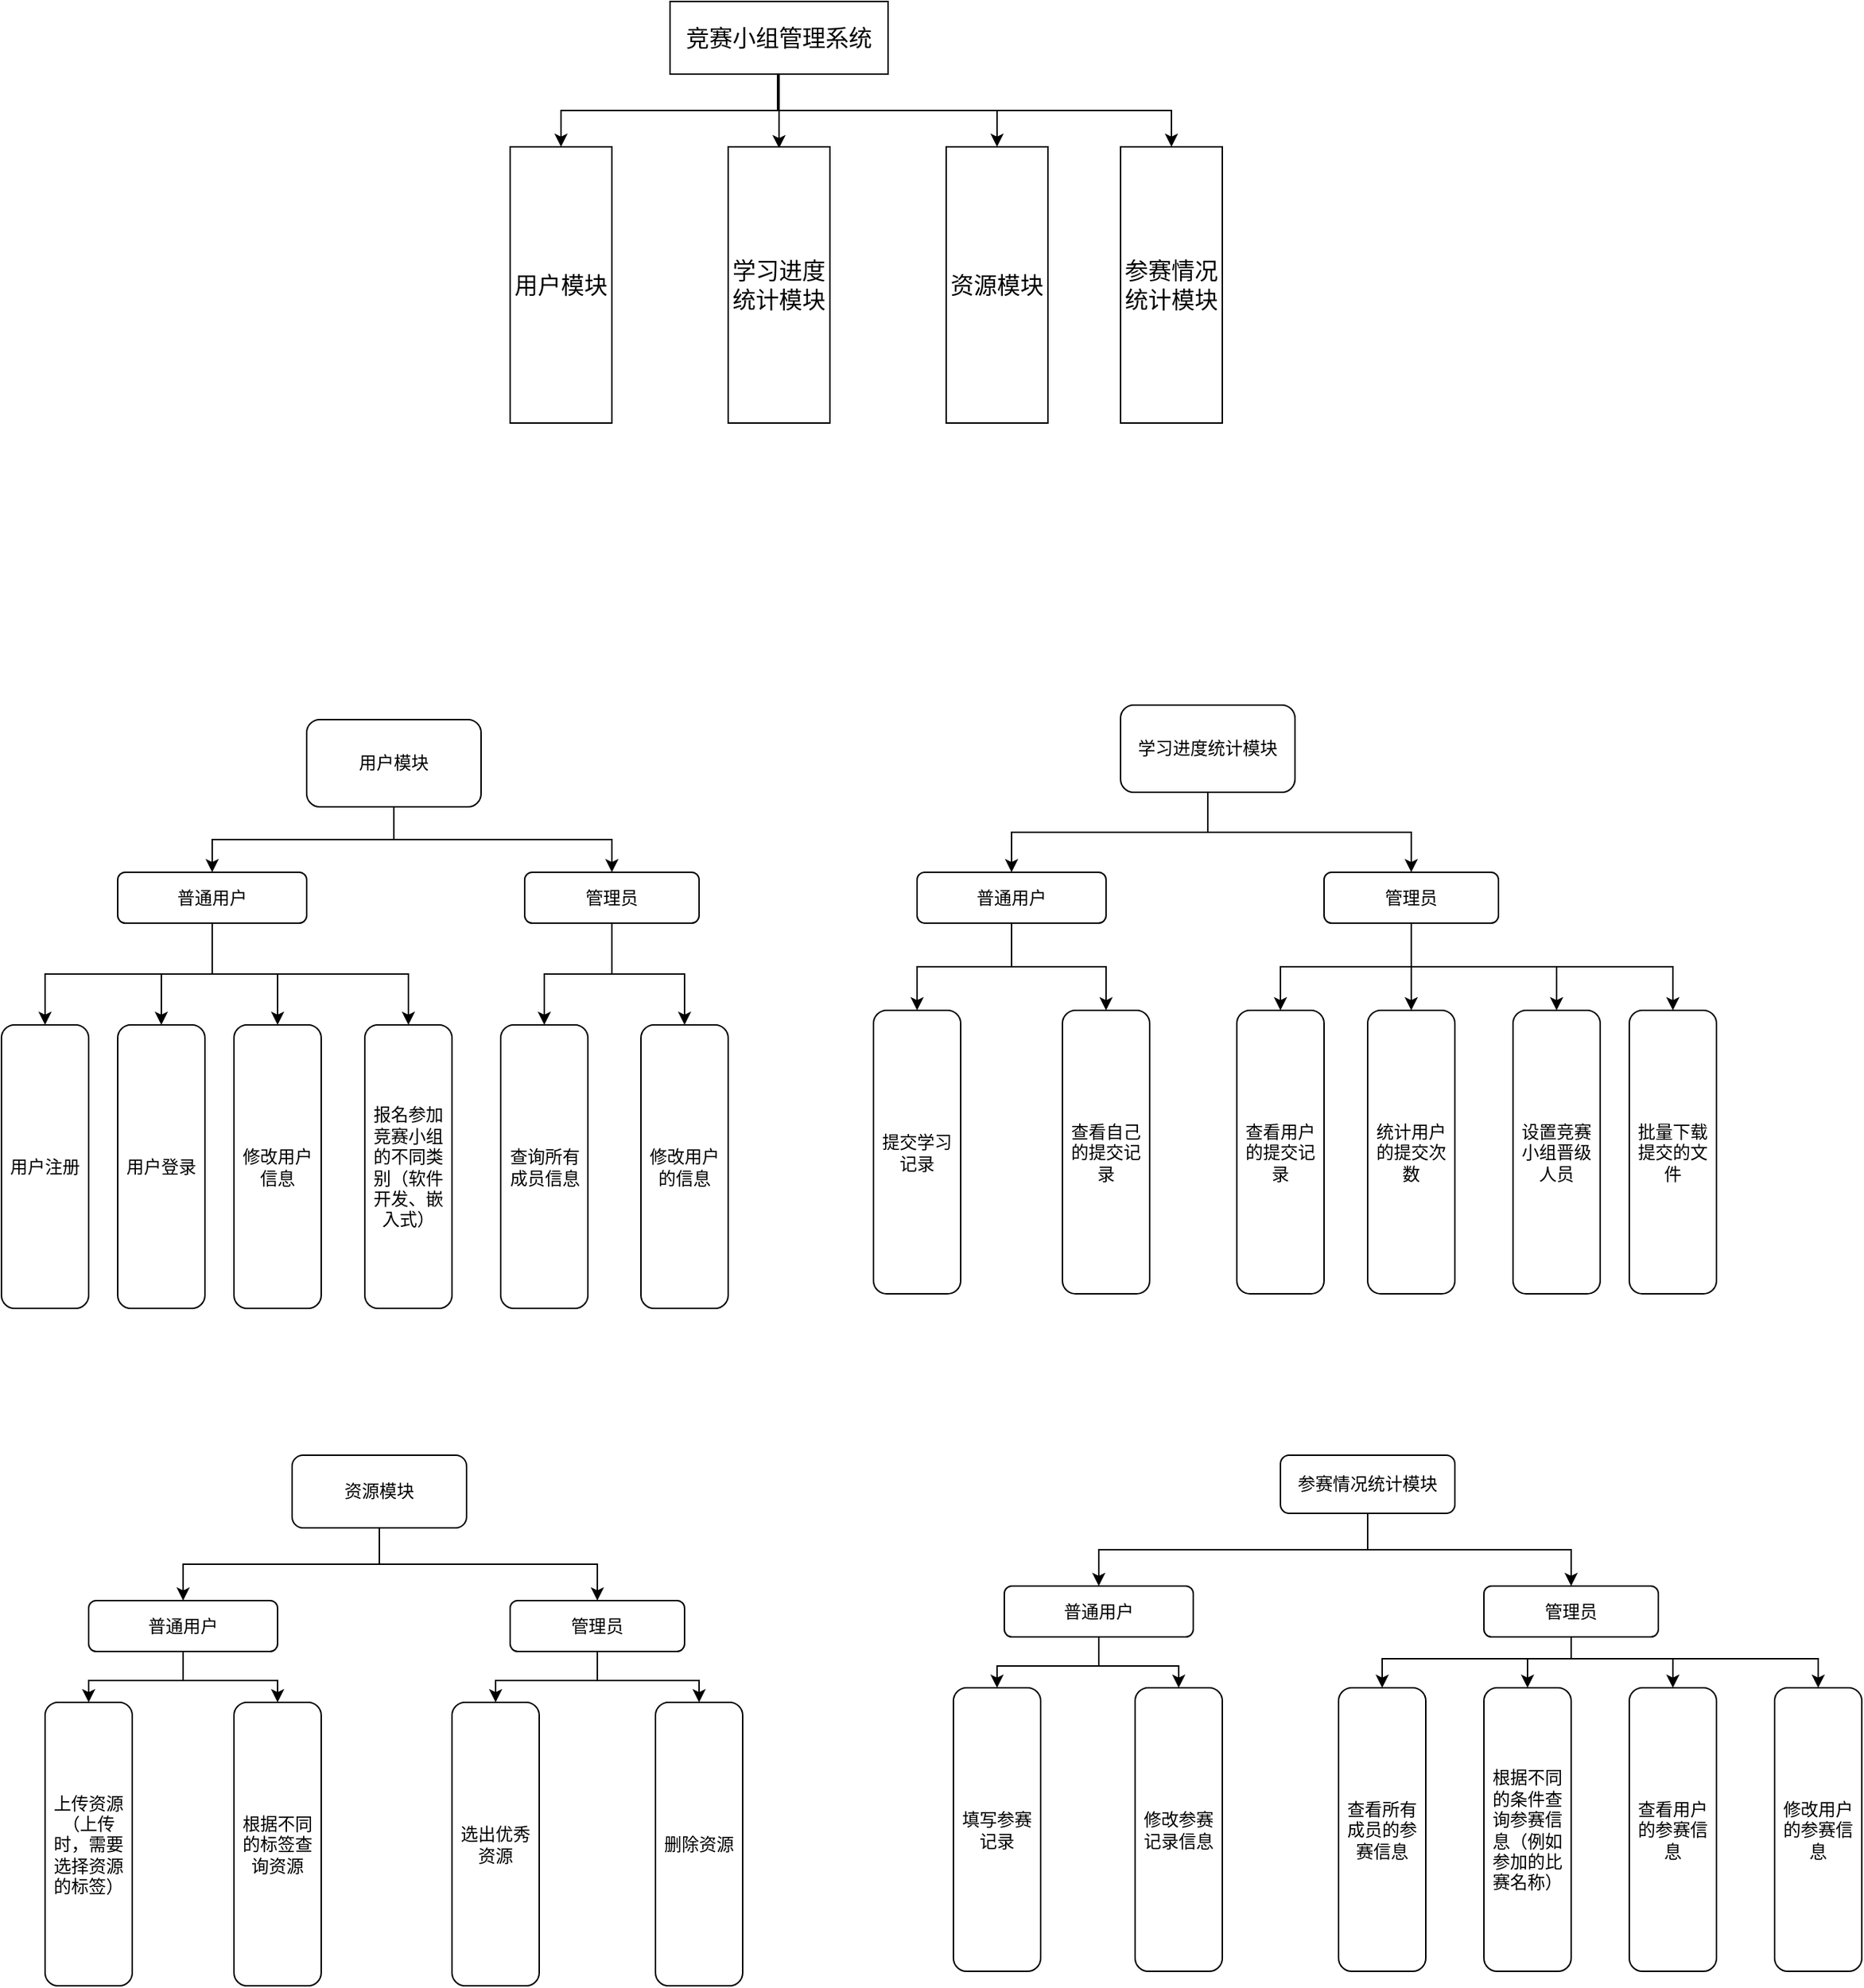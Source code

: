 <mxfile version="21.1.5" type="github">
  <diagram name="第 1 页" id="9OnakmlHcYKit9j99j7f">
    <mxGraphModel dx="787" dy="455" grid="1" gridSize="10" guides="1" tooltips="1" connect="1" arrows="1" fold="1" page="1" pageScale="1" pageWidth="827" pageHeight="1169" math="0" shadow="0">
      <root>
        <mxCell id="0" />
        <mxCell id="1" parent="0" />
        <mxCell id="pbWnh9Zu2TdGxRiYwKqQ-10" style="edgeStyle=orthogonalEdgeStyle;rounded=0;orthogonalLoop=1;jettySize=auto;html=1;exitX=0.5;exitY=1;exitDx=0;exitDy=0;" edge="1" parent="1" source="pbWnh9Zu2TdGxRiYwKqQ-1" target="pbWnh9Zu2TdGxRiYwKqQ-4">
          <mxGeometry relative="1" as="geometry" />
        </mxCell>
        <mxCell id="pbWnh9Zu2TdGxRiYwKqQ-11" style="edgeStyle=orthogonalEdgeStyle;rounded=0;orthogonalLoop=1;jettySize=auto;html=1;exitX=0.5;exitY=1;exitDx=0;exitDy=0;entryX=0.657;entryY=0.005;entryDx=0;entryDy=0;entryPerimeter=0;" edge="1" parent="1">
          <mxGeometry relative="1" as="geometry">
            <mxPoint x="584" y="150" as="sourcePoint" />
            <mxPoint x="584.99" y="200.95" as="targetPoint" />
            <Array as="points">
              <mxPoint x="584" y="175" />
              <mxPoint x="585" y="175" />
            </Array>
          </mxGeometry>
        </mxCell>
        <mxCell id="pbWnh9Zu2TdGxRiYwKqQ-12" style="edgeStyle=orthogonalEdgeStyle;rounded=0;orthogonalLoop=1;jettySize=auto;html=1;exitX=0.5;exitY=1;exitDx=0;exitDy=0;entryX=0.5;entryY=0;entryDx=0;entryDy=0;" edge="1" parent="1" source="pbWnh9Zu2TdGxRiYwKqQ-1" target="pbWnh9Zu2TdGxRiYwKqQ-6">
          <mxGeometry relative="1" as="geometry" />
        </mxCell>
        <mxCell id="pbWnh9Zu2TdGxRiYwKqQ-69" style="edgeStyle=orthogonalEdgeStyle;rounded=0;orthogonalLoop=1;jettySize=auto;html=1;exitX=0.5;exitY=1;exitDx=0;exitDy=0;" edge="1" parent="1" source="pbWnh9Zu2TdGxRiYwKqQ-1" target="pbWnh9Zu2TdGxRiYwKqQ-68">
          <mxGeometry relative="1" as="geometry" />
        </mxCell>
        <mxCell id="pbWnh9Zu2TdGxRiYwKqQ-1" value="竞赛小组管理系统" style="rounded=0;whiteSpace=wrap;html=1;fontSize=16;" vertex="1" parent="1">
          <mxGeometry x="510" y="100" width="150" height="50" as="geometry" />
        </mxCell>
        <mxCell id="pbWnh9Zu2TdGxRiYwKqQ-4" value="用户模块" style="rounded=0;whiteSpace=wrap;html=1;fontSize=16;" vertex="1" parent="1">
          <mxGeometry x="400" y="200" width="70" height="190" as="geometry" />
        </mxCell>
        <mxCell id="pbWnh9Zu2TdGxRiYwKqQ-5" value="学习进度统计模块" style="rounded=0;whiteSpace=wrap;html=1;fontSize=16;" vertex="1" parent="1">
          <mxGeometry x="550" y="200" width="70" height="190" as="geometry" />
        </mxCell>
        <mxCell id="pbWnh9Zu2TdGxRiYwKqQ-6" value="资源模块" style="rounded=0;whiteSpace=wrap;html=1;fontSize=16;" vertex="1" parent="1">
          <mxGeometry x="700" y="200" width="70" height="190" as="geometry" />
        </mxCell>
        <mxCell id="pbWnh9Zu2TdGxRiYwKqQ-29" style="edgeStyle=orthogonalEdgeStyle;rounded=0;orthogonalLoop=1;jettySize=auto;html=1;exitX=0.5;exitY=1;exitDx=0;exitDy=0;entryX=0.5;entryY=0;entryDx=0;entryDy=0;" edge="1" parent="1" source="pbWnh9Zu2TdGxRiYwKqQ-13" target="pbWnh9Zu2TdGxRiYwKqQ-26">
          <mxGeometry relative="1" as="geometry" />
        </mxCell>
        <mxCell id="pbWnh9Zu2TdGxRiYwKqQ-30" style="edgeStyle=orthogonalEdgeStyle;rounded=0;orthogonalLoop=1;jettySize=auto;html=1;exitX=0.5;exitY=1;exitDx=0;exitDy=0;" edge="1" parent="1" source="pbWnh9Zu2TdGxRiYwKqQ-13" target="pbWnh9Zu2TdGxRiYwKqQ-28">
          <mxGeometry relative="1" as="geometry" />
        </mxCell>
        <mxCell id="pbWnh9Zu2TdGxRiYwKqQ-13" value="用户模块" style="rounded=1;whiteSpace=wrap;html=1;" vertex="1" parent="1">
          <mxGeometry x="260" y="594" width="120" height="60" as="geometry" />
        </mxCell>
        <mxCell id="pbWnh9Zu2TdGxRiYwKqQ-18" value="查询所有成员信息" style="rounded=1;whiteSpace=wrap;html=1;" vertex="1" parent="1">
          <mxGeometry x="393.5" y="804" width="60" height="195" as="geometry" />
        </mxCell>
        <mxCell id="pbWnh9Zu2TdGxRiYwKqQ-19" value="修改用户的信息" style="rounded=1;whiteSpace=wrap;html=1;" vertex="1" parent="1">
          <mxGeometry x="490" y="804" width="60" height="195" as="geometry" />
        </mxCell>
        <mxCell id="pbWnh9Zu2TdGxRiYwKqQ-20" value="用户注册" style="rounded=1;whiteSpace=wrap;html=1;" vertex="1" parent="1">
          <mxGeometry x="50" y="804" width="60" height="195" as="geometry" />
        </mxCell>
        <mxCell id="pbWnh9Zu2TdGxRiYwKqQ-21" value="用户登录" style="rounded=1;whiteSpace=wrap;html=1;" vertex="1" parent="1">
          <mxGeometry x="130" y="804" width="60" height="195" as="geometry" />
        </mxCell>
        <mxCell id="pbWnh9Zu2TdGxRiYwKqQ-22" value="修改用户信息" style="rounded=1;whiteSpace=wrap;html=1;" vertex="1" parent="1">
          <mxGeometry x="210" y="804" width="60" height="195" as="geometry" />
        </mxCell>
        <mxCell id="pbWnh9Zu2TdGxRiYwKqQ-23" value="报名参加竞赛小组的不同类别（软件开发、嵌入式）" style="rounded=1;whiteSpace=wrap;html=1;" vertex="1" parent="1">
          <mxGeometry x="300" y="804" width="60" height="195" as="geometry" />
        </mxCell>
        <mxCell id="pbWnh9Zu2TdGxRiYwKqQ-31" style="edgeStyle=orthogonalEdgeStyle;rounded=0;orthogonalLoop=1;jettySize=auto;html=1;exitX=0.5;exitY=1;exitDx=0;exitDy=0;entryX=0.5;entryY=0;entryDx=0;entryDy=0;" edge="1" parent="1" source="pbWnh9Zu2TdGxRiYwKqQ-26" target="pbWnh9Zu2TdGxRiYwKqQ-20">
          <mxGeometry relative="1" as="geometry" />
        </mxCell>
        <mxCell id="pbWnh9Zu2TdGxRiYwKqQ-32" style="edgeStyle=orthogonalEdgeStyle;rounded=0;orthogonalLoop=1;jettySize=auto;html=1;exitX=0.5;exitY=1;exitDx=0;exitDy=0;entryX=0.5;entryY=0;entryDx=0;entryDy=0;" edge="1" parent="1" source="pbWnh9Zu2TdGxRiYwKqQ-26" target="pbWnh9Zu2TdGxRiYwKqQ-21">
          <mxGeometry relative="1" as="geometry" />
        </mxCell>
        <mxCell id="pbWnh9Zu2TdGxRiYwKqQ-33" style="edgeStyle=orthogonalEdgeStyle;rounded=0;orthogonalLoop=1;jettySize=auto;html=1;exitX=0.5;exitY=1;exitDx=0;exitDy=0;entryX=0.5;entryY=0;entryDx=0;entryDy=0;" edge="1" parent="1" source="pbWnh9Zu2TdGxRiYwKqQ-26" target="pbWnh9Zu2TdGxRiYwKqQ-22">
          <mxGeometry relative="1" as="geometry" />
        </mxCell>
        <mxCell id="pbWnh9Zu2TdGxRiYwKqQ-34" style="edgeStyle=orthogonalEdgeStyle;rounded=0;orthogonalLoop=1;jettySize=auto;html=1;exitX=0.5;exitY=1;exitDx=0;exitDy=0;entryX=0.5;entryY=0;entryDx=0;entryDy=0;" edge="1" parent="1" source="pbWnh9Zu2TdGxRiYwKqQ-26" target="pbWnh9Zu2TdGxRiYwKqQ-23">
          <mxGeometry relative="1" as="geometry" />
        </mxCell>
        <mxCell id="pbWnh9Zu2TdGxRiYwKqQ-26" value="普通用户" style="rounded=1;whiteSpace=wrap;html=1;" vertex="1" parent="1">
          <mxGeometry x="130" y="699" width="130" height="35" as="geometry" />
        </mxCell>
        <mxCell id="pbWnh9Zu2TdGxRiYwKqQ-35" style="edgeStyle=orthogonalEdgeStyle;rounded=0;orthogonalLoop=1;jettySize=auto;html=1;exitX=0.5;exitY=1;exitDx=0;exitDy=0;entryX=0.5;entryY=0;entryDx=0;entryDy=0;" edge="1" parent="1" source="pbWnh9Zu2TdGxRiYwKqQ-28" target="pbWnh9Zu2TdGxRiYwKqQ-18">
          <mxGeometry relative="1" as="geometry" />
        </mxCell>
        <mxCell id="pbWnh9Zu2TdGxRiYwKqQ-36" style="edgeStyle=orthogonalEdgeStyle;rounded=0;orthogonalLoop=1;jettySize=auto;html=1;exitX=0.5;exitY=1;exitDx=0;exitDy=0;entryX=0.5;entryY=0;entryDx=0;entryDy=0;" edge="1" parent="1" source="pbWnh9Zu2TdGxRiYwKqQ-28" target="pbWnh9Zu2TdGxRiYwKqQ-19">
          <mxGeometry relative="1" as="geometry" />
        </mxCell>
        <mxCell id="pbWnh9Zu2TdGxRiYwKqQ-28" value="管理员" style="rounded=1;whiteSpace=wrap;html=1;" vertex="1" parent="1">
          <mxGeometry x="410" y="699" width="120" height="35" as="geometry" />
        </mxCell>
        <mxCell id="pbWnh9Zu2TdGxRiYwKqQ-45" style="edgeStyle=orthogonalEdgeStyle;rounded=0;orthogonalLoop=1;jettySize=auto;html=1;exitX=0.5;exitY=1;exitDx=0;exitDy=0;entryX=0.5;entryY=0;entryDx=0;entryDy=0;" edge="1" parent="1" source="pbWnh9Zu2TdGxRiYwKqQ-37" target="pbWnh9Zu2TdGxRiYwKqQ-38">
          <mxGeometry relative="1" as="geometry" />
        </mxCell>
        <mxCell id="pbWnh9Zu2TdGxRiYwKqQ-46" style="edgeStyle=orthogonalEdgeStyle;rounded=0;orthogonalLoop=1;jettySize=auto;html=1;exitX=0.5;exitY=1;exitDx=0;exitDy=0;entryX=0.5;entryY=0;entryDx=0;entryDy=0;" edge="1" parent="1" source="pbWnh9Zu2TdGxRiYwKqQ-37" target="pbWnh9Zu2TdGxRiYwKqQ-39">
          <mxGeometry relative="1" as="geometry" />
        </mxCell>
        <mxCell id="pbWnh9Zu2TdGxRiYwKqQ-37" value="学习进度统计模块" style="rounded=1;whiteSpace=wrap;html=1;" vertex="1" parent="1">
          <mxGeometry x="820" y="584" width="120" height="60" as="geometry" />
        </mxCell>
        <mxCell id="pbWnh9Zu2TdGxRiYwKqQ-47" value="" style="edgeStyle=orthogonalEdgeStyle;rounded=0;orthogonalLoop=1;jettySize=auto;html=1;" edge="1" parent="1" source="pbWnh9Zu2TdGxRiYwKqQ-38" target="pbWnh9Zu2TdGxRiYwKqQ-41">
          <mxGeometry relative="1" as="geometry" />
        </mxCell>
        <mxCell id="pbWnh9Zu2TdGxRiYwKqQ-48" style="edgeStyle=orthogonalEdgeStyle;rounded=0;orthogonalLoop=1;jettySize=auto;html=1;exitX=0.5;exitY=1;exitDx=0;exitDy=0;entryX=0.5;entryY=0;entryDx=0;entryDy=0;" edge="1" parent="1" source="pbWnh9Zu2TdGxRiYwKqQ-38" target="pbWnh9Zu2TdGxRiYwKqQ-40">
          <mxGeometry relative="1" as="geometry" />
        </mxCell>
        <mxCell id="pbWnh9Zu2TdGxRiYwKqQ-38" value="普通用户" style="rounded=1;whiteSpace=wrap;html=1;" vertex="1" parent="1">
          <mxGeometry x="680" y="699" width="130" height="35" as="geometry" />
        </mxCell>
        <mxCell id="pbWnh9Zu2TdGxRiYwKqQ-49" style="edgeStyle=orthogonalEdgeStyle;rounded=0;orthogonalLoop=1;jettySize=auto;html=1;exitX=0.5;exitY=1;exitDx=0;exitDy=0;entryX=0.5;entryY=0;entryDx=0;entryDy=0;" edge="1" parent="1" source="pbWnh9Zu2TdGxRiYwKqQ-39" target="pbWnh9Zu2TdGxRiYwKqQ-42">
          <mxGeometry relative="1" as="geometry" />
        </mxCell>
        <mxCell id="pbWnh9Zu2TdGxRiYwKqQ-50" style="edgeStyle=orthogonalEdgeStyle;rounded=0;orthogonalLoop=1;jettySize=auto;html=1;exitX=0.5;exitY=1;exitDx=0;exitDy=0;entryX=0.5;entryY=0;entryDx=0;entryDy=0;" edge="1" parent="1" source="pbWnh9Zu2TdGxRiYwKqQ-39" target="pbWnh9Zu2TdGxRiYwKqQ-43">
          <mxGeometry relative="1" as="geometry" />
        </mxCell>
        <mxCell id="pbWnh9Zu2TdGxRiYwKqQ-51" style="edgeStyle=orthogonalEdgeStyle;rounded=0;orthogonalLoop=1;jettySize=auto;html=1;exitX=0.5;exitY=1;exitDx=0;exitDy=0;entryX=0.5;entryY=0;entryDx=0;entryDy=0;" edge="1" parent="1" source="pbWnh9Zu2TdGxRiYwKqQ-39" target="pbWnh9Zu2TdGxRiYwKqQ-44">
          <mxGeometry relative="1" as="geometry" />
        </mxCell>
        <mxCell id="pbWnh9Zu2TdGxRiYwKqQ-90" style="edgeStyle=orthogonalEdgeStyle;rounded=0;orthogonalLoop=1;jettySize=auto;html=1;exitX=0.5;exitY=1;exitDx=0;exitDy=0;entryX=0.5;entryY=0;entryDx=0;entryDy=0;" edge="1" parent="1" source="pbWnh9Zu2TdGxRiYwKqQ-39" target="pbWnh9Zu2TdGxRiYwKqQ-89">
          <mxGeometry relative="1" as="geometry" />
        </mxCell>
        <mxCell id="pbWnh9Zu2TdGxRiYwKqQ-39" value="管理员" style="rounded=1;whiteSpace=wrap;html=1;" vertex="1" parent="1">
          <mxGeometry x="960" y="699" width="120" height="35" as="geometry" />
        </mxCell>
        <mxCell id="pbWnh9Zu2TdGxRiYwKqQ-40" value="提交学习记录" style="rounded=1;whiteSpace=wrap;html=1;" vertex="1" parent="1">
          <mxGeometry x="650" y="794" width="60" height="195" as="geometry" />
        </mxCell>
        <mxCell id="pbWnh9Zu2TdGxRiYwKqQ-41" value="查看自己的提交记录" style="rounded=1;whiteSpace=wrap;html=1;" vertex="1" parent="1">
          <mxGeometry x="780" y="794" width="60" height="195" as="geometry" />
        </mxCell>
        <mxCell id="pbWnh9Zu2TdGxRiYwKqQ-42" value="查看用户的提交记录" style="rounded=1;whiteSpace=wrap;html=1;" vertex="1" parent="1">
          <mxGeometry x="900" y="794" width="60" height="195" as="geometry" />
        </mxCell>
        <mxCell id="pbWnh9Zu2TdGxRiYwKqQ-43" value="统计用户的提交次数" style="rounded=1;whiteSpace=wrap;html=1;" vertex="1" parent="1">
          <mxGeometry x="990" y="794" width="60" height="195" as="geometry" />
        </mxCell>
        <mxCell id="pbWnh9Zu2TdGxRiYwKqQ-44" value="设置竞赛小组晋级人员" style="rounded=1;whiteSpace=wrap;html=1;" vertex="1" parent="1">
          <mxGeometry x="1090" y="794" width="60" height="195" as="geometry" />
        </mxCell>
        <mxCell id="pbWnh9Zu2TdGxRiYwKqQ-62" style="edgeStyle=orthogonalEdgeStyle;rounded=0;orthogonalLoop=1;jettySize=auto;html=1;exitX=0.5;exitY=1;exitDx=0;exitDy=0;entryX=0.5;entryY=0;entryDx=0;entryDy=0;" edge="1" parent="1" source="pbWnh9Zu2TdGxRiYwKqQ-52" target="pbWnh9Zu2TdGxRiYwKqQ-53">
          <mxGeometry relative="1" as="geometry" />
        </mxCell>
        <mxCell id="pbWnh9Zu2TdGxRiYwKqQ-63" style="edgeStyle=orthogonalEdgeStyle;rounded=0;orthogonalLoop=1;jettySize=auto;html=1;exitX=0.5;exitY=1;exitDx=0;exitDy=0;entryX=0.5;entryY=0;entryDx=0;entryDy=0;" edge="1" parent="1" source="pbWnh9Zu2TdGxRiYwKqQ-52" target="pbWnh9Zu2TdGxRiYwKqQ-54">
          <mxGeometry relative="1" as="geometry" />
        </mxCell>
        <mxCell id="pbWnh9Zu2TdGxRiYwKqQ-52" value="资源模块" style="rounded=1;whiteSpace=wrap;html=1;" vertex="1" parent="1">
          <mxGeometry x="250" y="1100" width="120" height="50" as="geometry" />
        </mxCell>
        <mxCell id="pbWnh9Zu2TdGxRiYwKqQ-64" style="edgeStyle=orthogonalEdgeStyle;rounded=0;orthogonalLoop=1;jettySize=auto;html=1;exitX=0.5;exitY=1;exitDx=0;exitDy=0;entryX=0.5;entryY=0;entryDx=0;entryDy=0;" edge="1" parent="1" source="pbWnh9Zu2TdGxRiYwKqQ-53" target="pbWnh9Zu2TdGxRiYwKqQ-56">
          <mxGeometry relative="1" as="geometry" />
        </mxCell>
        <mxCell id="pbWnh9Zu2TdGxRiYwKqQ-65" style="edgeStyle=orthogonalEdgeStyle;rounded=0;orthogonalLoop=1;jettySize=auto;html=1;exitX=0.5;exitY=1;exitDx=0;exitDy=0;entryX=0.5;entryY=0;entryDx=0;entryDy=0;" edge="1" parent="1" source="pbWnh9Zu2TdGxRiYwKqQ-53" target="pbWnh9Zu2TdGxRiYwKqQ-57">
          <mxGeometry relative="1" as="geometry" />
        </mxCell>
        <mxCell id="pbWnh9Zu2TdGxRiYwKqQ-53" value="普通用户" style="rounded=1;whiteSpace=wrap;html=1;" vertex="1" parent="1">
          <mxGeometry x="110" y="1200" width="130" height="35" as="geometry" />
        </mxCell>
        <mxCell id="pbWnh9Zu2TdGxRiYwKqQ-66" style="edgeStyle=orthogonalEdgeStyle;rounded=0;orthogonalLoop=1;jettySize=auto;html=1;exitX=0.5;exitY=1;exitDx=0;exitDy=0;entryX=0.5;entryY=0;entryDx=0;entryDy=0;" edge="1" parent="1" source="pbWnh9Zu2TdGxRiYwKqQ-54" target="pbWnh9Zu2TdGxRiYwKqQ-59">
          <mxGeometry relative="1" as="geometry" />
        </mxCell>
        <mxCell id="pbWnh9Zu2TdGxRiYwKqQ-67" style="edgeStyle=orthogonalEdgeStyle;rounded=0;orthogonalLoop=1;jettySize=auto;html=1;exitX=0.5;exitY=1;exitDx=0;exitDy=0;entryX=0.5;entryY=0;entryDx=0;entryDy=0;" edge="1" parent="1" source="pbWnh9Zu2TdGxRiYwKqQ-54" target="pbWnh9Zu2TdGxRiYwKqQ-60">
          <mxGeometry relative="1" as="geometry" />
        </mxCell>
        <mxCell id="pbWnh9Zu2TdGxRiYwKqQ-54" value="管理员" style="rounded=1;whiteSpace=wrap;html=1;" vertex="1" parent="1">
          <mxGeometry x="400" y="1200" width="120" height="35" as="geometry" />
        </mxCell>
        <mxCell id="pbWnh9Zu2TdGxRiYwKqQ-56" value="上传资源（上传时，需要选择资源的标签）" style="rounded=1;whiteSpace=wrap;html=1;" vertex="1" parent="1">
          <mxGeometry x="80" y="1270" width="60" height="195" as="geometry" />
        </mxCell>
        <mxCell id="pbWnh9Zu2TdGxRiYwKqQ-57" value="根据不同的标签查询资源" style="rounded=1;whiteSpace=wrap;html=1;" vertex="1" parent="1">
          <mxGeometry x="210" y="1270" width="60" height="195" as="geometry" />
        </mxCell>
        <mxCell id="pbWnh9Zu2TdGxRiYwKqQ-59" value="选出优秀资源" style="rounded=1;whiteSpace=wrap;html=1;" vertex="1" parent="1">
          <mxGeometry x="360" y="1270" width="60" height="195" as="geometry" />
        </mxCell>
        <mxCell id="pbWnh9Zu2TdGxRiYwKqQ-60" value="删除资源" style="rounded=1;whiteSpace=wrap;html=1;" vertex="1" parent="1">
          <mxGeometry x="500" y="1270" width="60" height="195" as="geometry" />
        </mxCell>
        <mxCell id="pbWnh9Zu2TdGxRiYwKqQ-68" value="参赛情况统计模块" style="rounded=0;whiteSpace=wrap;html=1;fontSize=16;" vertex="1" parent="1">
          <mxGeometry x="820" y="200" width="70" height="190" as="geometry" />
        </mxCell>
        <mxCell id="pbWnh9Zu2TdGxRiYwKqQ-80" style="edgeStyle=orthogonalEdgeStyle;rounded=0;orthogonalLoop=1;jettySize=auto;html=1;exitX=0.5;exitY=1;exitDx=0;exitDy=0;entryX=0.5;entryY=0;entryDx=0;entryDy=0;" edge="1" parent="1" source="pbWnh9Zu2TdGxRiYwKqQ-70" target="pbWnh9Zu2TdGxRiYwKqQ-74">
          <mxGeometry relative="1" as="geometry" />
        </mxCell>
        <mxCell id="pbWnh9Zu2TdGxRiYwKqQ-81" style="edgeStyle=orthogonalEdgeStyle;rounded=0;orthogonalLoop=1;jettySize=auto;html=1;exitX=0.5;exitY=1;exitDx=0;exitDy=0;entryX=0.5;entryY=0;entryDx=0;entryDy=0;" edge="1" parent="1" source="pbWnh9Zu2TdGxRiYwKqQ-70" target="pbWnh9Zu2TdGxRiYwKqQ-75">
          <mxGeometry relative="1" as="geometry" />
        </mxCell>
        <mxCell id="pbWnh9Zu2TdGxRiYwKqQ-70" value="参赛情况统计模块" style="rounded=1;whiteSpace=wrap;html=1;" vertex="1" parent="1">
          <mxGeometry x="930" y="1100" width="120" height="40" as="geometry" />
        </mxCell>
        <mxCell id="pbWnh9Zu2TdGxRiYwKqQ-71" value="填写参赛记录" style="rounded=1;whiteSpace=wrap;html=1;" vertex="1" parent="1">
          <mxGeometry x="705" y="1260" width="60" height="195" as="geometry" />
        </mxCell>
        <mxCell id="pbWnh9Zu2TdGxRiYwKqQ-72" value="修改参赛记录信息" style="rounded=1;whiteSpace=wrap;html=1;" vertex="1" parent="1">
          <mxGeometry x="830" y="1260" width="60" height="195" as="geometry" />
        </mxCell>
        <mxCell id="pbWnh9Zu2TdGxRiYwKqQ-82" style="edgeStyle=orthogonalEdgeStyle;rounded=0;orthogonalLoop=1;jettySize=auto;html=1;exitX=0.5;exitY=1;exitDx=0;exitDy=0;entryX=0.5;entryY=0;entryDx=0;entryDy=0;" edge="1" parent="1" source="pbWnh9Zu2TdGxRiYwKqQ-74" target="pbWnh9Zu2TdGxRiYwKqQ-71">
          <mxGeometry relative="1" as="geometry" />
        </mxCell>
        <mxCell id="pbWnh9Zu2TdGxRiYwKqQ-83" style="edgeStyle=orthogonalEdgeStyle;rounded=0;orthogonalLoop=1;jettySize=auto;html=1;exitX=0.5;exitY=1;exitDx=0;exitDy=0;entryX=0.5;entryY=0;entryDx=0;entryDy=0;" edge="1" parent="1" source="pbWnh9Zu2TdGxRiYwKqQ-74" target="pbWnh9Zu2TdGxRiYwKqQ-72">
          <mxGeometry relative="1" as="geometry" />
        </mxCell>
        <mxCell id="pbWnh9Zu2TdGxRiYwKqQ-74" value="普通用户" style="rounded=1;whiteSpace=wrap;html=1;" vertex="1" parent="1">
          <mxGeometry x="740" y="1190" width="130" height="35" as="geometry" />
        </mxCell>
        <mxCell id="pbWnh9Zu2TdGxRiYwKqQ-84" style="edgeStyle=orthogonalEdgeStyle;rounded=0;orthogonalLoop=1;jettySize=auto;html=1;exitX=0.5;exitY=1;exitDx=0;exitDy=0;entryX=0.5;entryY=0;entryDx=0;entryDy=0;" edge="1" parent="1" source="pbWnh9Zu2TdGxRiYwKqQ-75" target="pbWnh9Zu2TdGxRiYwKqQ-76">
          <mxGeometry relative="1" as="geometry">
            <Array as="points">
              <mxPoint x="1130" y="1240" />
              <mxPoint x="1000" y="1240" />
            </Array>
          </mxGeometry>
        </mxCell>
        <mxCell id="pbWnh9Zu2TdGxRiYwKqQ-86" style="edgeStyle=orthogonalEdgeStyle;rounded=0;orthogonalLoop=1;jettySize=auto;html=1;exitX=0.5;exitY=1;exitDx=0;exitDy=0;entryX=0.5;entryY=0;entryDx=0;entryDy=0;" edge="1" parent="1" source="pbWnh9Zu2TdGxRiYwKqQ-75" target="pbWnh9Zu2TdGxRiYwKqQ-77">
          <mxGeometry relative="1" as="geometry">
            <Array as="points">
              <mxPoint x="1130" y="1240" />
              <mxPoint x="1100" y="1240" />
            </Array>
          </mxGeometry>
        </mxCell>
        <mxCell id="pbWnh9Zu2TdGxRiYwKqQ-87" style="edgeStyle=orthogonalEdgeStyle;rounded=0;orthogonalLoop=1;jettySize=auto;html=1;exitX=0.5;exitY=1;exitDx=0;exitDy=0;entryX=0.5;entryY=0;entryDx=0;entryDy=0;" edge="1" parent="1" source="pbWnh9Zu2TdGxRiYwKqQ-75" target="pbWnh9Zu2TdGxRiYwKqQ-78">
          <mxGeometry relative="1" as="geometry">
            <Array as="points">
              <mxPoint x="1130" y="1240" />
              <mxPoint x="1200" y="1240" />
            </Array>
          </mxGeometry>
        </mxCell>
        <mxCell id="pbWnh9Zu2TdGxRiYwKqQ-88" style="edgeStyle=orthogonalEdgeStyle;rounded=0;orthogonalLoop=1;jettySize=auto;html=1;exitX=0.5;exitY=1;exitDx=0;exitDy=0;entryX=0.5;entryY=0;entryDx=0;entryDy=0;" edge="1" parent="1" source="pbWnh9Zu2TdGxRiYwKqQ-75" target="pbWnh9Zu2TdGxRiYwKqQ-79">
          <mxGeometry relative="1" as="geometry">
            <Array as="points">
              <mxPoint x="1130" y="1240" />
              <mxPoint x="1300" y="1240" />
            </Array>
          </mxGeometry>
        </mxCell>
        <mxCell id="pbWnh9Zu2TdGxRiYwKqQ-75" value="管理员" style="rounded=1;whiteSpace=wrap;html=1;" vertex="1" parent="1">
          <mxGeometry x="1070" y="1190" width="120" height="35" as="geometry" />
        </mxCell>
        <mxCell id="pbWnh9Zu2TdGxRiYwKqQ-76" value="查看所有成员的参赛信息" style="rounded=1;whiteSpace=wrap;html=1;" vertex="1" parent="1">
          <mxGeometry x="970" y="1260" width="60" height="195" as="geometry" />
        </mxCell>
        <mxCell id="pbWnh9Zu2TdGxRiYwKqQ-77" value="根据不同的条件查询参赛信息（例如参加的比赛名称）" style="rounded=1;whiteSpace=wrap;html=1;" vertex="1" parent="1">
          <mxGeometry x="1070" y="1260" width="60" height="195" as="geometry" />
        </mxCell>
        <mxCell id="pbWnh9Zu2TdGxRiYwKqQ-78" value="查看用户的参赛信息" style="rounded=1;whiteSpace=wrap;html=1;" vertex="1" parent="1">
          <mxGeometry x="1170" y="1260" width="60" height="195" as="geometry" />
        </mxCell>
        <mxCell id="pbWnh9Zu2TdGxRiYwKqQ-79" value="修改用户的参赛信息" style="rounded=1;whiteSpace=wrap;html=1;" vertex="1" parent="1">
          <mxGeometry x="1270" y="1260" width="60" height="195" as="geometry" />
        </mxCell>
        <mxCell id="pbWnh9Zu2TdGxRiYwKqQ-89" value="批量下载提交的文件" style="rounded=1;whiteSpace=wrap;html=1;" vertex="1" parent="1">
          <mxGeometry x="1170" y="794" width="60" height="195" as="geometry" />
        </mxCell>
      </root>
    </mxGraphModel>
  </diagram>
</mxfile>
